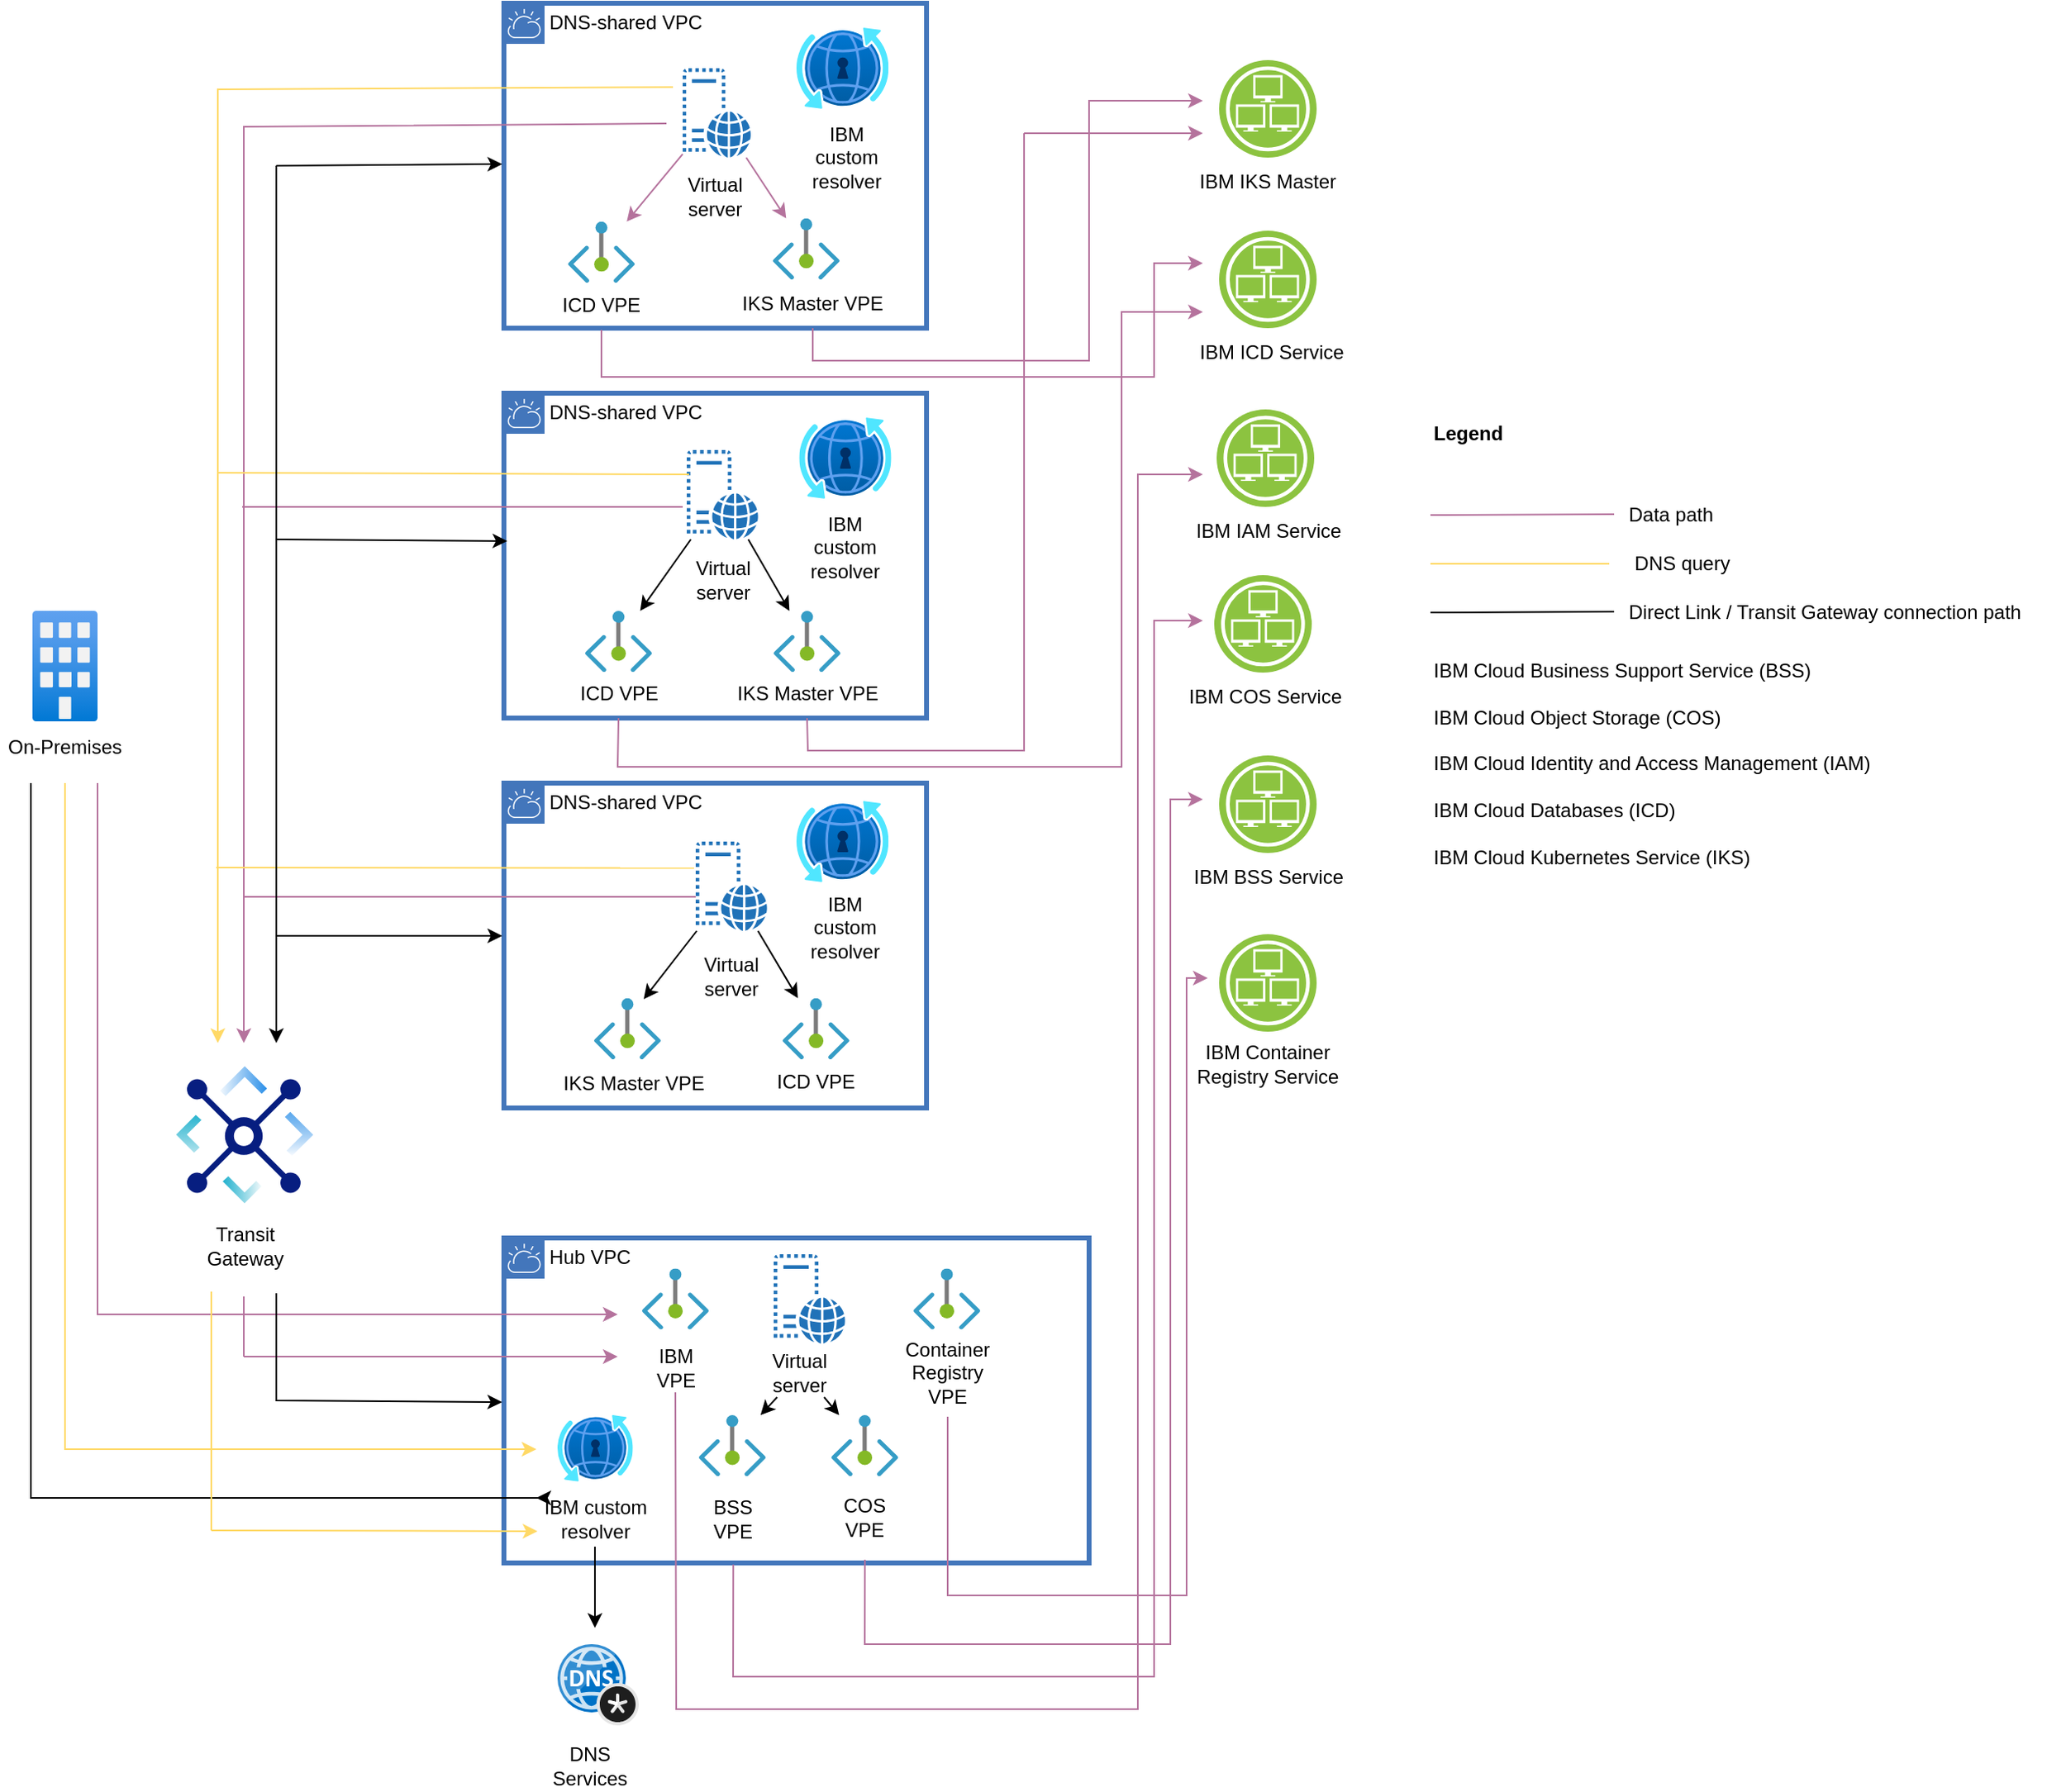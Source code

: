 <mxfile version="21.7.1" type="device">
  <diagram name="Page-1" id="3vcJqvHodvODiSUqC1Al">
    <mxGraphModel dx="1674" dy="746" grid="1" gridSize="10" guides="1" tooltips="1" connect="1" arrows="1" fold="1" page="1" pageScale="1" pageWidth="850" pageHeight="1100" math="0" shadow="0">
      <root>
        <mxCell id="0" />
        <mxCell id="1" parent="0" />
        <mxCell id="OoP7FD-r4KorU-pFO8hX-7" value="DNS-shared VPC" style="shape=mxgraph.ibm.box;prType=cloud;fontStyle=0;verticalAlign=top;align=left;spacingLeft=32;spacingTop=4;fillColor=none;rounded=0;whiteSpace=wrap;html=1;strokeColor=#4376BB;strokeWidth=3;dashed=0;container=1;spacing=-4;collapsible=0;expand=0;recursiveResize=0;" parent="1" vertex="1">
          <mxGeometry x="320" y="40" width="260" height="200" as="geometry" />
        </mxCell>
        <mxCell id="OoP7FD-r4KorU-pFO8hX-11" value="" style="sketch=0;pointerEvents=1;shadow=0;dashed=0;html=1;strokeColor=none;labelPosition=center;verticalLabelPosition=bottom;verticalAlign=top;outlineConnect=0;align=center;shape=mxgraph.office.servers.virtual_web_server;fillColor=#2072B8;" parent="OoP7FD-r4KorU-pFO8hX-7" vertex="1">
          <mxGeometry x="110" y="40" width="42" height="55" as="geometry" />
        </mxCell>
        <mxCell id="OoP7FD-r4KorU-pFO8hX-58" value="" style="image;aspect=fixed;html=1;points=[];align=center;fontSize=12;image=img/lib/azure2/networking/Private_Endpoint.svg;" parent="OoP7FD-r4KorU-pFO8hX-7" vertex="1">
          <mxGeometry x="165.5" y="132.42" width="41" height="37.58" as="geometry" />
        </mxCell>
        <mxCell id="OoP7FD-r4KorU-pFO8hX-109" style="edgeStyle=orthogonalEdgeStyle;rounded=0;orthogonalLoop=1;jettySize=auto;html=1;exitX=0.5;exitY=1;exitDx=0;exitDy=0;strokeColor=#B5739D;" parent="OoP7FD-r4KorU-pFO8hX-7" source="OoP7FD-r4KorU-pFO8hX-60" edge="1">
          <mxGeometry relative="1" as="geometry">
            <mxPoint x="430" y="60" as="targetPoint" />
            <Array as="points">
              <mxPoint x="190" y="220" />
              <mxPoint x="360" y="220" />
              <mxPoint x="360" y="60" />
            </Array>
          </mxGeometry>
        </mxCell>
        <mxCell id="OoP7FD-r4KorU-pFO8hX-60" value="IKS Master VPE" style="text;strokeColor=none;align=center;fillColor=none;html=1;verticalAlign=middle;whiteSpace=wrap;rounded=0;" parent="OoP7FD-r4KorU-pFO8hX-7" vertex="1">
          <mxGeometry x="120" y="170.0" width="140" height="30" as="geometry" />
        </mxCell>
        <mxCell id="OoP7FD-r4KorU-pFO8hX-10" value="" style="image;aspect=fixed;html=1;points=[];align=center;fontSize=12;image=img/lib/azure2/networking/DNS_Private_Resolver.svg;" parent="OoP7FD-r4KorU-pFO8hX-7" vertex="1">
          <mxGeometry x="180" y="15" width="56.66" height="50" as="geometry" />
        </mxCell>
        <mxCell id="OoP7FD-r4KorU-pFO8hX-46" value="IBM custom resolver" style="text;strokeColor=none;align=center;fillColor=none;html=1;verticalAlign=middle;whiteSpace=wrap;rounded=0;" parent="OoP7FD-r4KorU-pFO8hX-7" vertex="1">
          <mxGeometry x="181.0" y="80" width="60" height="30" as="geometry" />
        </mxCell>
        <mxCell id="OoP7FD-r4KorU-pFO8hX-59" value="" style="image;aspect=fixed;html=1;points=[];align=center;fontSize=12;image=img/lib/azure2/networking/Private_Endpoint.svg;" parent="OoP7FD-r4KorU-pFO8hX-7" vertex="1">
          <mxGeometry x="39.5" y="134.42" width="41" height="37.58" as="geometry" />
        </mxCell>
        <mxCell id="OoP7FD-r4KorU-pFO8hX-61" value="ICD VPE" style="text;strokeColor=none;align=center;fillColor=none;html=1;verticalAlign=middle;whiteSpace=wrap;rounded=0;" parent="OoP7FD-r4KorU-pFO8hX-7" vertex="1">
          <mxGeometry x="30" y="171" width="60" height="30" as="geometry" />
        </mxCell>
        <mxCell id="OoP7FD-r4KorU-pFO8hX-108" value="" style="endArrow=classic;html=1;rounded=0;strokeColor=#B5739D;" parent="OoP7FD-r4KorU-pFO8hX-7" source="OoP7FD-r4KorU-pFO8hX-11" target="OoP7FD-r4KorU-pFO8hX-59" edge="1">
          <mxGeometry width="50" height="50" relative="1" as="geometry">
            <mxPoint x="180" y="410" as="sourcePoint" />
            <mxPoint x="230" y="360" as="targetPoint" />
          </mxGeometry>
        </mxCell>
        <mxCell id="OoP7FD-r4KorU-pFO8hX-113" value="" style="endArrow=classic;html=1;rounded=0;strokeColor=#B5739D;" parent="OoP7FD-r4KorU-pFO8hX-7" source="OoP7FD-r4KorU-pFO8hX-11" target="OoP7FD-r4KorU-pFO8hX-58" edge="1">
          <mxGeometry width="50" height="50" relative="1" as="geometry">
            <mxPoint x="190" y="410" as="sourcePoint" />
            <mxPoint x="240" y="360" as="targetPoint" />
          </mxGeometry>
        </mxCell>
        <mxCell id="OoP7FD-r4KorU-pFO8hX-114" value="Virtual server" style="text;strokeColor=none;align=center;fillColor=none;html=1;verticalAlign=middle;whiteSpace=wrap;rounded=0;" parent="OoP7FD-r4KorU-pFO8hX-7" vertex="1">
          <mxGeometry x="100" y="104.42" width="60" height="30" as="geometry" />
        </mxCell>
        <mxCell id="OoP7FD-r4KorU-pFO8hX-14" value="DNS-shared VPC" style="shape=mxgraph.ibm.box;prType=cloud;fontStyle=0;verticalAlign=top;align=left;spacingLeft=32;spacingTop=4;fillColor=none;rounded=0;whiteSpace=wrap;html=1;strokeColor=#4376BB;strokeWidth=3;dashed=0;container=1;spacing=-4;collapsible=0;expand=0;recursiveResize=0;" parent="1" vertex="1">
          <mxGeometry x="320" y="280" width="260" height="200" as="geometry" />
        </mxCell>
        <mxCell id="OoP7FD-r4KorU-pFO8hX-15" value="" style="sketch=0;pointerEvents=1;shadow=0;dashed=0;html=1;strokeColor=none;labelPosition=center;verticalLabelPosition=bottom;verticalAlign=top;outlineConnect=0;align=center;shape=mxgraph.office.servers.virtual_web_server;fillColor=#2072B8;" parent="OoP7FD-r4KorU-pFO8hX-14" vertex="1">
          <mxGeometry x="112.5" y="35" width="44" height="55" as="geometry" />
        </mxCell>
        <mxCell id="OoP7FD-r4KorU-pFO8hX-16" value="" style="image;aspect=fixed;html=1;points=[];align=center;fontSize=12;image=img/lib/azure2/networking/Private_Endpoint.svg;" parent="OoP7FD-r4KorU-pFO8hX-14" vertex="1">
          <mxGeometry x="50" y="134" width="41" height="37.58" as="geometry" />
        </mxCell>
        <mxCell id="OoP7FD-r4KorU-pFO8hX-17" value="" style="image;aspect=fixed;html=1;points=[];align=center;fontSize=12;image=img/lib/azure2/networking/Private_Endpoint.svg;" parent="OoP7FD-r4KorU-pFO8hX-14" vertex="1">
          <mxGeometry x="166" y="134" width="41" height="37.58" as="geometry" />
        </mxCell>
        <mxCell id="OoP7FD-r4KorU-pFO8hX-50" value="IKS Master VPE" style="text;strokeColor=none;align=center;fillColor=none;html=1;verticalAlign=middle;whiteSpace=wrap;rounded=0;" parent="OoP7FD-r4KorU-pFO8hX-14" vertex="1">
          <mxGeometry x="116.5" y="170.0" width="140" height="30" as="geometry" />
        </mxCell>
        <mxCell id="OoP7FD-r4KorU-pFO8hX-18" value="" style="image;aspect=fixed;html=1;points=[];align=center;fontSize=12;image=img/lib/azure2/networking/DNS_Private_Resolver.svg;" parent="OoP7FD-r4KorU-pFO8hX-14" vertex="1">
          <mxGeometry x="181.67" y="15" width="56.66" height="50" as="geometry" />
        </mxCell>
        <mxCell id="OoP7FD-r4KorU-pFO8hX-47" value="IBM custom resolver" style="text;strokeColor=none;align=center;fillColor=none;html=1;verticalAlign=middle;whiteSpace=wrap;rounded=0;" parent="OoP7FD-r4KorU-pFO8hX-14" vertex="1">
          <mxGeometry x="180.0" y="80" width="60" height="30" as="geometry" />
        </mxCell>
        <mxCell id="OoP7FD-r4KorU-pFO8hX-115" value="" style="endArrow=classic;html=1;rounded=0;" parent="OoP7FD-r4KorU-pFO8hX-14" source="OoP7FD-r4KorU-pFO8hX-15" target="OoP7FD-r4KorU-pFO8hX-17" edge="1">
          <mxGeometry width="50" height="50" relative="1" as="geometry">
            <mxPoint x="280" y="130" as="sourcePoint" />
            <mxPoint x="250" y="130" as="targetPoint" />
          </mxGeometry>
        </mxCell>
        <mxCell id="OoP7FD-r4KorU-pFO8hX-117" value="" style="endArrow=classic;html=1;rounded=0;" parent="OoP7FD-r4KorU-pFO8hX-14" source="OoP7FD-r4KorU-pFO8hX-15" target="OoP7FD-r4KorU-pFO8hX-16" edge="1">
          <mxGeometry width="50" height="50" relative="1" as="geometry">
            <mxPoint x="200" y="190" as="sourcePoint" />
            <mxPoint x="250" y="140" as="targetPoint" />
          </mxGeometry>
        </mxCell>
        <mxCell id="OoP7FD-r4KorU-pFO8hX-87" value="Virtual server" style="text;strokeColor=none;align=center;fillColor=none;html=1;verticalAlign=middle;whiteSpace=wrap;rounded=0;" parent="OoP7FD-r4KorU-pFO8hX-14" vertex="1">
          <mxGeometry x="104.5" y="100" width="60" height="30" as="geometry" />
        </mxCell>
        <mxCell id="OoP7FD-r4KorU-pFO8hX-51" value="ICD VPE" style="text;strokeColor=none;align=center;fillColor=none;html=1;verticalAlign=middle;whiteSpace=wrap;rounded=0;" parent="OoP7FD-r4KorU-pFO8hX-14" vertex="1">
          <mxGeometry x="40.5" y="170" width="60" height="30" as="geometry" />
        </mxCell>
        <mxCell id="OoP7FD-r4KorU-pFO8hX-25" value="DNS-shared VPC" style="shape=mxgraph.ibm.box;prType=cloud;fontStyle=0;verticalAlign=top;align=left;spacingLeft=32;spacingTop=4;fillColor=none;rounded=0;whiteSpace=wrap;html=1;strokeColor=#4376BB;strokeWidth=3;dashed=0;container=1;spacing=-4;collapsible=0;expand=0;recursiveResize=0;" parent="1" vertex="1">
          <mxGeometry x="320" y="520" width="260" height="200" as="geometry" />
        </mxCell>
        <mxCell id="OoP7FD-r4KorU-pFO8hX-62" value="" style="image;aspect=fixed;html=1;points=[];align=center;fontSize=12;image=img/lib/azure2/networking/Private_Endpoint.svg;" parent="OoP7FD-r4KorU-pFO8hX-25" vertex="1">
          <mxGeometry x="55.5" y="132.42" width="41" height="37.58" as="geometry" />
        </mxCell>
        <mxCell id="OoP7FD-r4KorU-pFO8hX-63" value="" style="image;aspect=fixed;html=1;points=[];align=center;fontSize=12;image=img/lib/azure2/networking/Private_Endpoint.svg;" parent="OoP7FD-r4KorU-pFO8hX-25" vertex="1">
          <mxGeometry x="171.5" y="132.42" width="41" height="37.58" as="geometry" />
        </mxCell>
        <mxCell id="OoP7FD-r4KorU-pFO8hX-64" value="IKS Master VPE" style="text;strokeColor=none;align=center;fillColor=none;html=1;verticalAlign=middle;whiteSpace=wrap;rounded=0;" parent="OoP7FD-r4KorU-pFO8hX-25" vertex="1">
          <mxGeometry x="10" y="170" width="140" height="30" as="geometry" />
        </mxCell>
        <mxCell id="OoP7FD-r4KorU-pFO8hX-65" value="ICD VPE" style="text;strokeColor=none;align=center;fillColor=none;html=1;verticalAlign=middle;whiteSpace=wrap;rounded=0;" parent="OoP7FD-r4KorU-pFO8hX-25" vertex="1">
          <mxGeometry x="162" y="169" width="60" height="30" as="geometry" />
        </mxCell>
        <mxCell id="OoP7FD-r4KorU-pFO8hX-29" value="" style="image;aspect=fixed;html=1;points=[];align=center;fontSize=12;image=img/lib/azure2/networking/DNS_Private_Resolver.svg;" parent="OoP7FD-r4KorU-pFO8hX-25" vertex="1">
          <mxGeometry x="180" y="11" width="56.66" height="50" as="geometry" />
        </mxCell>
        <mxCell id="OoP7FD-r4KorU-pFO8hX-48" value="IBM custom resolver" style="text;strokeColor=none;align=center;fillColor=none;html=1;verticalAlign=middle;whiteSpace=wrap;rounded=0;" parent="OoP7FD-r4KorU-pFO8hX-25" vertex="1">
          <mxGeometry x="180.0" y="74" width="60" height="30" as="geometry" />
        </mxCell>
        <mxCell id="OoP7FD-r4KorU-pFO8hX-125" value="" style="sketch=0;pointerEvents=1;shadow=0;dashed=0;html=1;strokeColor=none;labelPosition=center;verticalLabelPosition=bottom;verticalAlign=top;outlineConnect=0;align=center;shape=mxgraph.office.servers.virtual_web_server;fillColor=#2072B8;" parent="OoP7FD-r4KorU-pFO8hX-25" vertex="1">
          <mxGeometry x="118" y="36" width="44" height="55" as="geometry" />
        </mxCell>
        <mxCell id="OoP7FD-r4KorU-pFO8hX-126" value="" style="endArrow=classic;html=1;rounded=0;entryX=0.744;entryY=0.015;entryDx=0;entryDy=0;entryPerimeter=0;" parent="OoP7FD-r4KorU-pFO8hX-25" source="OoP7FD-r4KorU-pFO8hX-125" target="OoP7FD-r4KorU-pFO8hX-62" edge="1">
          <mxGeometry width="50" height="50" relative="1" as="geometry">
            <mxPoint x="190" y="-40" as="sourcePoint" />
            <mxPoint x="240" y="-90" as="targetPoint" />
          </mxGeometry>
        </mxCell>
        <mxCell id="OoP7FD-r4KorU-pFO8hX-127" value="" style="endArrow=classic;html=1;rounded=0;" parent="OoP7FD-r4KorU-pFO8hX-25" source="OoP7FD-r4KorU-pFO8hX-125" target="OoP7FD-r4KorU-pFO8hX-63" edge="1">
          <mxGeometry width="50" height="50" relative="1" as="geometry">
            <mxPoint x="190" y="-40" as="sourcePoint" />
            <mxPoint x="240" y="-90" as="targetPoint" />
          </mxGeometry>
        </mxCell>
        <mxCell id="OoP7FD-r4KorU-pFO8hX-30" value="" style="image;aspect=fixed;perimeter=ellipsePerimeter;html=1;align=center;shadow=0;dashed=0;fontColor=#4277BB;labelBackgroundColor=default;fontSize=12;spacingTop=3;image=img/lib/ibm/vpc/TransitGateway.svg;" parent="1" vertex="1">
          <mxGeometry x="112" y="688" width="97" height="97" as="geometry" />
        </mxCell>
        <mxCell id="OoP7FD-r4KorU-pFO8hX-31" value="Hub VPC&lt;br&gt;" style="shape=mxgraph.ibm.box;prType=cloud;fontStyle=0;verticalAlign=top;align=left;spacingLeft=32;spacingTop=4;fillColor=none;rounded=0;whiteSpace=wrap;html=1;strokeColor=#4376BB;strokeWidth=3;dashed=0;container=1;spacing=-4;collapsible=0;expand=0;recursiveResize=0;" parent="1" vertex="1">
          <mxGeometry x="320" y="800" width="360" height="200" as="geometry" />
        </mxCell>
        <mxCell id="OoP7FD-r4KorU-pFO8hX-33" value="" style="image;aspect=fixed;html=1;points=[];align=center;fontSize=12;image=img/lib/azure2/networking/Private_Endpoint.svg;" parent="OoP7FD-r4KorU-pFO8hX-31" vertex="1">
          <mxGeometry x="201.5" y="109" width="41" height="37.58" as="geometry" />
        </mxCell>
        <mxCell id="OoP7FD-r4KorU-pFO8hX-34" value="" style="image;aspect=fixed;html=1;points=[];align=center;fontSize=12;image=img/lib/azure2/networking/Private_Endpoint.svg;" parent="OoP7FD-r4KorU-pFO8hX-31" vertex="1">
          <mxGeometry x="252" y="18.71" width="41" height="37.58" as="geometry" />
        </mxCell>
        <mxCell id="OoP7FD-r4KorU-pFO8hX-35" value="" style="image;aspect=fixed;html=1;points=[];align=center;fontSize=12;image=img/lib/azure2/networking/Private_Endpoint.svg;" parent="OoP7FD-r4KorU-pFO8hX-31" vertex="1">
          <mxGeometry x="85" y="18.71" width="41" height="37.58" as="geometry" />
        </mxCell>
        <mxCell id="OoP7FD-r4KorU-pFO8hX-36" value="" style="image;aspect=fixed;html=1;points=[];align=center;fontSize=12;image=img/lib/azure2/networking/Private_Endpoint.svg;" parent="OoP7FD-r4KorU-pFO8hX-31" vertex="1">
          <mxGeometry x="120" y="109" width="41" height="37.58" as="geometry" />
        </mxCell>
        <mxCell id="OoP7FD-r4KorU-pFO8hX-80" value="BSS&lt;br&gt;VPE" style="text;strokeColor=none;align=center;fillColor=none;html=1;verticalAlign=middle;whiteSpace=wrap;rounded=0;" parent="OoP7FD-r4KorU-pFO8hX-31" vertex="1">
          <mxGeometry x="110.5" y="158" width="60" height="30" as="geometry" />
        </mxCell>
        <mxCell id="OoP7FD-r4KorU-pFO8hX-81" value="IBM &lt;br&gt;VPE" style="text;strokeColor=none;align=center;fillColor=none;html=1;verticalAlign=middle;whiteSpace=wrap;rounded=0;" parent="OoP7FD-r4KorU-pFO8hX-31" vertex="1">
          <mxGeometry x="75.5" y="65" width="60" height="30" as="geometry" />
        </mxCell>
        <mxCell id="OoP7FD-r4KorU-pFO8hX-82" value="COS&lt;br&gt;VPE" style="text;strokeColor=none;align=center;fillColor=none;html=1;verticalAlign=middle;whiteSpace=wrap;rounded=0;" parent="OoP7FD-r4KorU-pFO8hX-31" vertex="1">
          <mxGeometry x="192" y="157" width="60" height="30" as="geometry" />
        </mxCell>
        <mxCell id="OoP7FD-r4KorU-pFO8hX-83" value="Container Registry VPE" style="text;strokeColor=none;align=center;fillColor=none;html=1;verticalAlign=middle;whiteSpace=wrap;rounded=0;" parent="OoP7FD-r4KorU-pFO8hX-31" vertex="1">
          <mxGeometry x="242.5" y="68" width="60" height="30" as="geometry" />
        </mxCell>
        <mxCell id="OoP7FD-r4KorU-pFO8hX-32" value="" style="sketch=0;pointerEvents=1;shadow=0;dashed=0;html=1;strokeColor=none;labelPosition=center;verticalLabelPosition=bottom;verticalAlign=top;outlineConnect=0;align=center;shape=mxgraph.office.servers.virtual_web_server;fillColor=#2072B8;" parent="OoP7FD-r4KorU-pFO8hX-31" vertex="1">
          <mxGeometry x="166" y="10" width="44" height="55" as="geometry" />
        </mxCell>
        <mxCell id="OoP7FD-r4KorU-pFO8hX-84" value="Virtual server" style="text;strokeColor=none;align=center;fillColor=none;html=1;verticalAlign=middle;whiteSpace=wrap;rounded=0;" parent="OoP7FD-r4KorU-pFO8hX-31" vertex="1">
          <mxGeometry x="152" y="68" width="60" height="30" as="geometry" />
        </mxCell>
        <mxCell id="OoP7FD-r4KorU-pFO8hX-157" value="" style="endArrow=classic;html=1;rounded=0;" parent="OoP7FD-r4KorU-pFO8hX-31" source="OoP7FD-r4KorU-pFO8hX-84" target="OoP7FD-r4KorU-pFO8hX-36" edge="1">
          <mxGeometry width="50" height="50" relative="1" as="geometry">
            <mxPoint x="190" y="-100" as="sourcePoint" />
            <mxPoint x="240" y="-150" as="targetPoint" />
          </mxGeometry>
        </mxCell>
        <mxCell id="OoP7FD-r4KorU-pFO8hX-158" value="" style="endArrow=classic;html=1;rounded=0;exitX=0.75;exitY=1;exitDx=0;exitDy=0;" parent="OoP7FD-r4KorU-pFO8hX-31" source="OoP7FD-r4KorU-pFO8hX-84" target="OoP7FD-r4KorU-pFO8hX-33" edge="1">
          <mxGeometry width="50" height="50" relative="1" as="geometry">
            <mxPoint x="190" y="-100" as="sourcePoint" />
            <mxPoint x="240" y="-150" as="targetPoint" />
          </mxGeometry>
        </mxCell>
        <mxCell id="OoP7FD-r4KorU-pFO8hX-37" value="" style="image;aspect=fixed;html=1;points=[];align=center;fontSize=12;image=img/lib/azure2/networking/DNS_Private_Resolver.svg;" parent="OoP7FD-r4KorU-pFO8hX-31" vertex="1">
          <mxGeometry x="33" y="109" width="46.33" height="40.88" as="geometry" />
        </mxCell>
        <mxCell id="OoP7FD-r4KorU-pFO8hX-49" value="IBM custom resolver" style="text;strokeColor=none;align=center;fillColor=none;html=1;verticalAlign=middle;whiteSpace=wrap;rounded=0;" parent="OoP7FD-r4KorU-pFO8hX-31" vertex="1">
          <mxGeometry x="20.66" y="158" width="71" height="30" as="geometry" />
        </mxCell>
        <mxCell id="OoP7FD-r4KorU-pFO8hX-38" value="" style="image;sketch=0;aspect=fixed;html=1;points=[];align=center;fontSize=12;image=img/lib/mscae/DNS_Private_Zones.svg;" parent="1" vertex="1">
          <mxGeometry x="353" y="1050" width="50" height="50" as="geometry" />
        </mxCell>
        <mxCell id="OoP7FD-r4KorU-pFO8hX-39" value="" style="image;aspect=fixed;html=1;points=[];align=center;fontSize=12;image=img/lib/azure2/other/Exchange_On_Premises_Access.svg;" parent="1" vertex="1">
          <mxGeometry x="30" y="414" width="40" height="68" as="geometry" />
        </mxCell>
        <mxCell id="OoP7FD-r4KorU-pFO8hX-40" value="" style="image;aspect=fixed;perimeter=ellipsePerimeter;html=1;align=center;shadow=0;dashed=0;fontColor=#4277BB;labelBackgroundColor=default;fontSize=12;spacingTop=3;image=img/lib/ibm/infrastructure/infrastructure_services.svg;" parent="1" vertex="1">
          <mxGeometry x="760" y="75" width="60" height="60" as="geometry" />
        </mxCell>
        <mxCell id="OoP7FD-r4KorU-pFO8hX-66" value="IBM IKS Master" style="text;strokeColor=none;align=center;fillColor=none;html=1;verticalAlign=middle;whiteSpace=wrap;rounded=0;" parent="1" vertex="1">
          <mxGeometry x="745" y="135" width="90" height="30" as="geometry" />
        </mxCell>
        <mxCell id="OoP7FD-r4KorU-pFO8hX-67" value="" style="image;aspect=fixed;perimeter=ellipsePerimeter;html=1;align=center;shadow=0;dashed=0;fontColor=#4277BB;labelBackgroundColor=default;fontSize=12;spacingTop=3;image=img/lib/ibm/infrastructure/infrastructure_services.svg;" parent="1" vertex="1">
          <mxGeometry x="760" y="180" width="60" height="60" as="geometry" />
        </mxCell>
        <mxCell id="OoP7FD-r4KorU-pFO8hX-68" value="IBM ICD Service" style="text;strokeColor=none;align=center;fillColor=none;html=1;verticalAlign=middle;whiteSpace=wrap;rounded=0;" parent="1" vertex="1">
          <mxGeometry x="745" y="240" width="95" height="30" as="geometry" />
        </mxCell>
        <mxCell id="OoP7FD-r4KorU-pFO8hX-69" value="" style="image;aspect=fixed;perimeter=ellipsePerimeter;html=1;align=center;shadow=0;dashed=0;fontColor=#4277BB;labelBackgroundColor=default;fontSize=12;spacingTop=3;image=img/lib/ibm/infrastructure/infrastructure_services.svg;" parent="1" vertex="1">
          <mxGeometry x="757" y="392" width="60" height="60" as="geometry" />
        </mxCell>
        <mxCell id="OoP7FD-r4KorU-pFO8hX-70" value="IBM COS Service" style="text;strokeColor=none;align=center;fillColor=none;html=1;verticalAlign=middle;whiteSpace=wrap;rounded=0;" parent="1" vertex="1">
          <mxGeometry x="731" y="452" width="115" height="30" as="geometry" />
        </mxCell>
        <mxCell id="OoP7FD-r4KorU-pFO8hX-71" value="" style="image;aspect=fixed;perimeter=ellipsePerimeter;html=1;align=center;shadow=0;dashed=0;fontColor=#4277BB;labelBackgroundColor=default;fontSize=12;spacingTop=3;image=img/lib/ibm/infrastructure/infrastructure_services.svg;" parent="1" vertex="1">
          <mxGeometry x="758.5" y="290" width="60" height="60" as="geometry" />
        </mxCell>
        <mxCell id="OoP7FD-r4KorU-pFO8hX-72" value="IBM IAM Service" style="text;strokeColor=none;align=center;fillColor=none;html=1;verticalAlign=middle;whiteSpace=wrap;rounded=0;" parent="1" vertex="1">
          <mxGeometry x="742.5" y="350" width="95" height="30" as="geometry" />
        </mxCell>
        <mxCell id="OoP7FD-r4KorU-pFO8hX-73" value="" style="image;aspect=fixed;perimeter=ellipsePerimeter;html=1;align=center;shadow=0;dashed=0;fontColor=#4277BB;labelBackgroundColor=default;fontSize=12;spacingTop=3;image=img/lib/ibm/infrastructure/infrastructure_services.svg;" parent="1" vertex="1">
          <mxGeometry x="760" y="503" width="60" height="60" as="geometry" />
        </mxCell>
        <mxCell id="OoP7FD-r4KorU-pFO8hX-74" value="IBM BSS Service" style="text;strokeColor=none;align=center;fillColor=none;html=1;verticalAlign=middle;whiteSpace=wrap;rounded=0;" parent="1" vertex="1">
          <mxGeometry x="738" y="563" width="105" height="30" as="geometry" />
        </mxCell>
        <mxCell id="OoP7FD-r4KorU-pFO8hX-75" value="" style="image;aspect=fixed;perimeter=ellipsePerimeter;html=1;align=center;shadow=0;dashed=0;fontColor=#4277BB;labelBackgroundColor=default;fontSize=12;spacingTop=3;image=img/lib/ibm/infrastructure/infrastructure_services.svg;" parent="1" vertex="1">
          <mxGeometry x="760" y="613" width="60" height="60" as="geometry" />
        </mxCell>
        <mxCell id="OoP7FD-r4KorU-pFO8hX-76" value="IBM Container Registry Service" style="text;strokeColor=none;align=center;fillColor=none;html=1;verticalAlign=middle;whiteSpace=wrap;rounded=0;" parent="1" vertex="1">
          <mxGeometry x="745" y="678" width="90" height="30" as="geometry" />
        </mxCell>
        <mxCell id="OoP7FD-r4KorU-pFO8hX-97" style="edgeStyle=orthogonalEdgeStyle;rounded=0;orthogonalLoop=1;jettySize=auto;html=1;" parent="1" edge="1">
          <mxGeometry relative="1" as="geometry">
            <mxPoint x="340" y="960" as="targetPoint" />
            <mxPoint x="29" y="520" as="sourcePoint" />
            <Array as="points">
              <mxPoint x="29" y="960" />
              <mxPoint x="341" y="960" />
            </Array>
          </mxGeometry>
        </mxCell>
        <mxCell id="OoP7FD-r4KorU-pFO8hX-98" style="edgeStyle=orthogonalEdgeStyle;rounded=0;orthogonalLoop=1;jettySize=auto;html=1;strokeColor=#FFD966;" parent="1" edge="1">
          <mxGeometry relative="1" as="geometry">
            <mxPoint x="340" y="930" as="targetPoint" />
            <mxPoint x="50" y="520" as="sourcePoint" />
            <Array as="points">
              <mxPoint x="50" y="930" />
            </Array>
          </mxGeometry>
        </mxCell>
        <mxCell id="OoP7FD-r4KorU-pFO8hX-107" style="edgeStyle=orthogonalEdgeStyle;rounded=0;orthogonalLoop=1;jettySize=auto;html=1;strokeColor=#B5739D;" parent="1" edge="1">
          <mxGeometry relative="1" as="geometry">
            <mxPoint x="390" y="847" as="targetPoint" />
            <mxPoint x="70" y="520" as="sourcePoint" />
            <Array as="points">
              <mxPoint x="70" y="847" />
            </Array>
          </mxGeometry>
        </mxCell>
        <mxCell id="OoP7FD-r4KorU-pFO8hX-77" value="On-Premises" style="text;strokeColor=none;align=center;fillColor=none;html=1;verticalAlign=middle;whiteSpace=wrap;rounded=0;" parent="1" vertex="1">
          <mxGeometry x="10" y="483" width="80" height="30" as="geometry" />
        </mxCell>
        <mxCell id="OoP7FD-r4KorU-pFO8hX-78" value="Transit Gateway" style="text;strokeColor=none;align=center;fillColor=none;html=1;verticalAlign=middle;whiteSpace=wrap;rounded=0;" parent="1" vertex="1">
          <mxGeometry x="130.5" y="790" width="60" height="30" as="geometry" />
        </mxCell>
        <mxCell id="OoP7FD-r4KorU-pFO8hX-79" value="DNS Services" style="text;strokeColor=none;align=center;fillColor=none;html=1;verticalAlign=middle;whiteSpace=wrap;rounded=0;" parent="1" vertex="1">
          <mxGeometry x="343" y="1110" width="60" height="30" as="geometry" />
        </mxCell>
        <mxCell id="OoP7FD-r4KorU-pFO8hX-112" style="edgeStyle=orthogonalEdgeStyle;rounded=0;orthogonalLoop=1;jettySize=auto;html=1;exitX=0.5;exitY=1;exitDx=0;exitDy=0;strokeColor=#B5739D;" parent="1" source="OoP7FD-r4KorU-pFO8hX-61" edge="1">
          <mxGeometry relative="1" as="geometry">
            <mxPoint x="750" y="200" as="targetPoint" />
            <mxPoint x="420" y="301" as="sourcePoint" />
            <Array as="points">
              <mxPoint x="380" y="270" />
              <mxPoint x="720" y="270" />
            </Array>
          </mxGeometry>
        </mxCell>
        <mxCell id="OoP7FD-r4KorU-pFO8hX-86" value="Virtual server" style="text;strokeColor=none;align=center;fillColor=none;html=1;verticalAlign=middle;whiteSpace=wrap;rounded=0;" parent="1" vertex="1">
          <mxGeometry x="430" y="624" width="60" height="30" as="geometry" />
        </mxCell>
        <mxCell id="OoP7FD-r4KorU-pFO8hX-128" value="" style="endArrow=classic;html=1;rounded=0;strokeColor=#FFD966;" parent="1" edge="1">
          <mxGeometry width="50" height="50" relative="1" as="geometry">
            <mxPoint x="424" y="91.581" as="sourcePoint" />
            <mxPoint x="144" y="680" as="targetPoint" />
            <Array as="points">
              <mxPoint x="144" y="93" />
            </Array>
          </mxGeometry>
        </mxCell>
        <mxCell id="OoP7FD-r4KorU-pFO8hX-129" value="" style="endArrow=classic;html=1;rounded=0;strokeColor=#B5739D;" parent="1" edge="1">
          <mxGeometry width="50" height="50" relative="1" as="geometry">
            <mxPoint x="420" y="114" as="sourcePoint" />
            <mxPoint x="160" y="680" as="targetPoint" />
            <Array as="points">
              <mxPoint x="160" y="116" />
            </Array>
          </mxGeometry>
        </mxCell>
        <mxCell id="OoP7FD-r4KorU-pFO8hX-130" value="" style="endArrow=classic;html=1;rounded=0;exitX=0.5;exitY=1;exitDx=0;exitDy=0;strokeColor=#B5739D;" parent="1" source="OoP7FD-r4KorU-pFO8hX-51" edge="1">
          <mxGeometry width="50" height="50" relative="1" as="geometry">
            <mxPoint x="510" y="400" as="sourcePoint" />
            <mxPoint x="750" y="230" as="targetPoint" />
            <Array as="points">
              <mxPoint x="390" y="510" />
              <mxPoint x="700" y="510" />
              <mxPoint x="700" y="230" />
            </Array>
          </mxGeometry>
        </mxCell>
        <mxCell id="OoP7FD-r4KorU-pFO8hX-132" value="" style="endArrow=none;html=1;rounded=0;exitX=0.5;exitY=1;exitDx=0;exitDy=0;strokeColor=#B5739D;" parent="1" source="OoP7FD-r4KorU-pFO8hX-50" edge="1">
          <mxGeometry width="50" height="50" relative="1" as="geometry">
            <mxPoint x="510" y="440" as="sourcePoint" />
            <mxPoint x="640" y="120" as="targetPoint" />
            <Array as="points">
              <mxPoint x="507" y="500" />
              <mxPoint x="590" y="500" />
              <mxPoint x="640" y="500" />
              <mxPoint x="640" y="480" />
            </Array>
          </mxGeometry>
        </mxCell>
        <mxCell id="OoP7FD-r4KorU-pFO8hX-133" value="" style="endArrow=classic;html=1;rounded=0;strokeColor=#B5739D;" parent="1" edge="1">
          <mxGeometry width="50" height="50" relative="1" as="geometry">
            <mxPoint x="640" y="120" as="sourcePoint" />
            <mxPoint x="750" y="120" as="targetPoint" />
          </mxGeometry>
        </mxCell>
        <mxCell id="OoP7FD-r4KorU-pFO8hX-136" value="" style="endArrow=classic;html=1;rounded=0;exitX=0.5;exitY=1;exitDx=0;exitDy=0;strokeColor=#B5739D;" parent="1" source="OoP7FD-r4KorU-pFO8hX-81" edge="1">
          <mxGeometry width="50" height="50" relative="1" as="geometry">
            <mxPoint x="510" y="830" as="sourcePoint" />
            <mxPoint x="750" y="330" as="targetPoint" />
            <Array as="points">
              <mxPoint x="426" y="1090" />
              <mxPoint x="710" y="1090" />
              <mxPoint x="710" y="330" />
            </Array>
          </mxGeometry>
        </mxCell>
        <mxCell id="OoP7FD-r4KorU-pFO8hX-137" value="" style="endArrow=classic;html=1;rounded=0;exitX=0.392;exitY=1.005;exitDx=0;exitDy=0;exitPerimeter=0;strokeColor=#B5739D;" parent="1" source="OoP7FD-r4KorU-pFO8hX-31" edge="1">
          <mxGeometry width="50" height="50" relative="1" as="geometry">
            <mxPoint x="510" y="780" as="sourcePoint" />
            <mxPoint x="750" y="420" as="targetPoint" />
            <Array as="points">
              <mxPoint x="461" y="1070" />
              <mxPoint x="720" y="1070" />
              <mxPoint x="720" y="420" />
            </Array>
          </mxGeometry>
        </mxCell>
        <mxCell id="OoP7FD-r4KorU-pFO8hX-138" value="" style="endArrow=classic;html=1;rounded=0;exitX=0.617;exitY=0.99;exitDx=0;exitDy=0;exitPerimeter=0;strokeColor=#B5739D;" parent="1" source="OoP7FD-r4KorU-pFO8hX-31" edge="1">
          <mxGeometry width="50" height="50" relative="1" as="geometry">
            <mxPoint x="510" y="650" as="sourcePoint" />
            <mxPoint x="750" y="530" as="targetPoint" />
            <Array as="points">
              <mxPoint x="542" y="1050" />
              <mxPoint x="730" y="1050" />
              <mxPoint x="730" y="530" />
            </Array>
          </mxGeometry>
        </mxCell>
        <mxCell id="OoP7FD-r4KorU-pFO8hX-139" value="" style="endArrow=classic;html=1;rounded=0;strokeColor=#B5739D;" parent="1" edge="1">
          <mxGeometry width="50" height="50" relative="1" as="geometry">
            <mxPoint x="593" y="910" as="sourcePoint" />
            <mxPoint x="753" y="640" as="targetPoint" />
            <Array as="points">
              <mxPoint x="593" y="1020" />
              <mxPoint x="740" y="1020" />
              <mxPoint x="740" y="640" />
            </Array>
          </mxGeometry>
        </mxCell>
        <mxCell id="OoP7FD-r4KorU-pFO8hX-140" value="" style="endArrow=none;html=1;rounded=0;strokeColor=#FFD966;" parent="1" edge="1">
          <mxGeometry width="50" height="50" relative="1" as="geometry">
            <mxPoint x="144" y="329" as="sourcePoint" />
            <mxPoint x="434" y="330" as="targetPoint" />
          </mxGeometry>
        </mxCell>
        <mxCell id="OoP7FD-r4KorU-pFO8hX-141" value="" style="endArrow=none;html=1;rounded=0;strokeColor=#B5739D;" parent="1" edge="1">
          <mxGeometry width="50" height="50" relative="1" as="geometry">
            <mxPoint x="159" y="350" as="sourcePoint" />
            <mxPoint x="430" y="350" as="targetPoint" />
            <Array as="points" />
          </mxGeometry>
        </mxCell>
        <mxCell id="OoP7FD-r4KorU-pFO8hX-143" value="" style="endArrow=none;html=1;rounded=0;strokeColor=#FFD966;" parent="1" edge="1">
          <mxGeometry width="50" height="50" relative="1" as="geometry">
            <mxPoint x="143" y="572" as="sourcePoint" />
            <mxPoint x="437" y="572.256" as="targetPoint" />
          </mxGeometry>
        </mxCell>
        <mxCell id="OoP7FD-r4KorU-pFO8hX-144" value="" style="endArrow=none;html=1;rounded=0;strokeColor=#B5739D;" parent="1" edge="1">
          <mxGeometry width="50" height="50" relative="1" as="geometry">
            <mxPoint x="160" y="590" as="sourcePoint" />
            <mxPoint x="438" y="590" as="targetPoint" />
          </mxGeometry>
        </mxCell>
        <mxCell id="OoP7FD-r4KorU-pFO8hX-146" value="" style="endArrow=classic;html=1;rounded=0;" parent="1" edge="1">
          <mxGeometry width="50" height="50" relative="1" as="geometry">
            <mxPoint x="180" y="140" as="sourcePoint" />
            <mxPoint x="180" y="680" as="targetPoint" />
          </mxGeometry>
        </mxCell>
        <mxCell id="OoP7FD-r4KorU-pFO8hX-147" value="" style="endArrow=classic;html=1;rounded=0;entryX=-0.004;entryY=0.495;entryDx=0;entryDy=0;entryPerimeter=0;" parent="1" target="OoP7FD-r4KorU-pFO8hX-7" edge="1">
          <mxGeometry width="50" height="50" relative="1" as="geometry">
            <mxPoint x="180" y="140" as="sourcePoint" />
            <mxPoint x="560" y="430" as="targetPoint" />
          </mxGeometry>
        </mxCell>
        <mxCell id="OoP7FD-r4KorU-pFO8hX-148" value="" style="endArrow=classic;html=1;rounded=0;entryX=0.008;entryY=0.455;entryDx=0;entryDy=0;entryPerimeter=0;" parent="1" target="OoP7FD-r4KorU-pFO8hX-14" edge="1">
          <mxGeometry width="50" height="50" relative="1" as="geometry">
            <mxPoint x="180" y="370" as="sourcePoint" />
            <mxPoint x="560" y="430" as="targetPoint" />
          </mxGeometry>
        </mxCell>
        <mxCell id="OoP7FD-r4KorU-pFO8hX-149" value="" style="endArrow=classic;html=1;rounded=0;entryX=-0.004;entryY=0.5;entryDx=0;entryDy=0;entryPerimeter=0;" parent="1" edge="1">
          <mxGeometry width="50" height="50" relative="1" as="geometry">
            <mxPoint x="180" y="614" as="sourcePoint" />
            <mxPoint x="318.96" y="614" as="targetPoint" />
          </mxGeometry>
        </mxCell>
        <mxCell id="OoP7FD-r4KorU-pFO8hX-151" value="" style="endArrow=none;html=1;rounded=0;strokeColor=#FFD966;" parent="1" edge="1">
          <mxGeometry width="50" height="50" relative="1" as="geometry">
            <mxPoint x="140" y="980" as="sourcePoint" />
            <mxPoint x="140" y="833" as="targetPoint" />
          </mxGeometry>
        </mxCell>
        <mxCell id="OoP7FD-r4KorU-pFO8hX-152" value="" style="endArrow=classic;html=1;rounded=0;strokeColor=#FFD966;entryX=0;entryY=0.75;entryDx=0;entryDy=0;" parent="1" target="OoP7FD-r4KorU-pFO8hX-49" edge="1">
          <mxGeometry width="50" height="50" relative="1" as="geometry">
            <mxPoint x="140" y="980" as="sourcePoint" />
            <mxPoint x="240" y="1010" as="targetPoint" />
          </mxGeometry>
        </mxCell>
        <mxCell id="OoP7FD-r4KorU-pFO8hX-153" value="" style="endArrow=none;html=1;rounded=0;strokeColor=#B5739D;" parent="1" edge="1">
          <mxGeometry width="50" height="50" relative="1" as="geometry">
            <mxPoint x="160" y="836" as="sourcePoint" />
            <mxPoint x="160" y="873" as="targetPoint" />
          </mxGeometry>
        </mxCell>
        <mxCell id="OoP7FD-r4KorU-pFO8hX-154" value="" style="endArrow=classic;html=1;rounded=0;strokeColor=#B5739D;" parent="1" edge="1">
          <mxGeometry width="50" height="50" relative="1" as="geometry">
            <mxPoint x="160" y="873" as="sourcePoint" />
            <mxPoint x="390" y="873" as="targetPoint" />
          </mxGeometry>
        </mxCell>
        <mxCell id="OoP7FD-r4KorU-pFO8hX-155" value="" style="endArrow=classic;html=1;rounded=0;entryX=-0.003;entryY=0.505;entryDx=0;entryDy=0;entryPerimeter=0;" parent="1" target="OoP7FD-r4KorU-pFO8hX-31" edge="1">
          <mxGeometry width="50" height="50" relative="1" as="geometry">
            <mxPoint x="180" y="834" as="sourcePoint" />
            <mxPoint x="316.04" y="881" as="targetPoint" />
            <Array as="points">
              <mxPoint x="180" y="900" />
            </Array>
          </mxGeometry>
        </mxCell>
        <mxCell id="WBEsngWCBf7xGp5zz9RN-1" value="" style="endArrow=classic;html=1;rounded=0;" parent="1" edge="1">
          <mxGeometry width="50" height="50" relative="1" as="geometry">
            <mxPoint x="376" y="990" as="sourcePoint" />
            <mxPoint x="376" y="1040" as="targetPoint" />
          </mxGeometry>
        </mxCell>
        <mxCell id="OoP7FD-r4KorU-pFO8hX-163" value="" style="endArrow=none;html=1;rounded=0;strokeColor=#B5739D;" parent="1" edge="1">
          <mxGeometry width="50" height="50" relative="1" as="geometry">
            <mxPoint x="890" y="355" as="sourcePoint" />
            <mxPoint x="1003" y="354.5" as="targetPoint" />
          </mxGeometry>
        </mxCell>
        <mxCell id="4nj1p8xolts54j1RJy8P-5" value="" style="group" parent="1" vertex="1" connectable="0">
          <mxGeometry x="890" y="290" width="390" height="203" as="geometry" />
        </mxCell>
        <mxCell id="OoP7FD-r4KorU-pFO8hX-162" value="" style="endArrow=none;html=1;rounded=0;" parent="4nj1p8xolts54j1RJy8P-5" edge="1">
          <mxGeometry width="50" height="50" relative="1" as="geometry">
            <mxPoint y="125" as="sourcePoint" />
            <mxPoint x="113" y="124.5" as="targetPoint" />
          </mxGeometry>
        </mxCell>
        <mxCell id="OoP7FD-r4KorU-pFO8hX-164" value="" style="endArrow=none;html=1;rounded=0;strokeColor=#FFD966;" parent="4nj1p8xolts54j1RJy8P-5" edge="1">
          <mxGeometry width="50" height="50" relative="1" as="geometry">
            <mxPoint y="95" as="sourcePoint" />
            <mxPoint x="110" y="95" as="targetPoint" />
          </mxGeometry>
        </mxCell>
        <mxCell id="mAz2V1ivWhlV0xTh-bx7-4" value="&lt;b&gt;Legend&lt;/b&gt;" style="text;strokeColor=none;align=left;fillColor=none;html=1;verticalAlign=middle;whiteSpace=wrap;rounded=0;" parent="4nj1p8xolts54j1RJy8P-5" vertex="1">
          <mxGeometry width="60" height="30" as="geometry" />
        </mxCell>
        <mxCell id="4nj1p8xolts54j1RJy8P-7" value="" style="group;align=left;" parent="4nj1p8xolts54j1RJy8P-5" vertex="1" connectable="0">
          <mxGeometry x="120" y="50" width="250" height="90" as="geometry" />
        </mxCell>
        <mxCell id="OoP7FD-r4KorU-pFO8hX-165" value="Data path" style="text;strokeColor=none;align=left;fillColor=none;html=1;verticalAlign=middle;whiteSpace=wrap;rounded=0;" parent="4nj1p8xolts54j1RJy8P-7" vertex="1">
          <mxGeometry width="60" height="30" as="geometry" />
        </mxCell>
        <mxCell id="OoP7FD-r4KorU-pFO8hX-167" value="Direct Link / Transit Gateway connection path" style="text;strokeColor=none;align=left;fillColor=none;html=1;verticalAlign=middle;whiteSpace=wrap;rounded=0;" parent="4nj1p8xolts54j1RJy8P-7" vertex="1">
          <mxGeometry y="60" width="250" height="30" as="geometry" />
        </mxCell>
        <mxCell id="4nj1p8xolts54j1RJy8P-10" value="DNS query" style="text;strokeColor=none;align=center;fillColor=none;html=1;verticalAlign=middle;whiteSpace=wrap;rounded=0;" parent="4nj1p8xolts54j1RJy8P-7" vertex="1">
          <mxGeometry y="30" width="70" height="30" as="geometry" />
        </mxCell>
        <mxCell id="4nj1p8xolts54j1RJy8P-1" value="&lt;div align=&quot;left&quot;&gt;IBM Cloud Business Support Service (BSS)&lt;br&gt;&lt;br&gt;IBM Cloud Object Storage (COS)&lt;br&gt;&lt;br&gt;IBM Cloud Identity and Access Management (IAM)&lt;br&gt;&lt;br&gt;IBM Cloud Databases (ICD)&lt;br&gt;&lt;br&gt;IBM Cloud Kubernetes Service (IKS)&lt;br&gt;&lt;/div&gt;" style="text;strokeColor=none;align=left;fillColor=none;html=1;verticalAlign=middle;whiteSpace=wrap;rounded=0;" parent="1" vertex="1">
          <mxGeometry x="890" y="493" width="390" height="30" as="geometry" />
        </mxCell>
      </root>
    </mxGraphModel>
  </diagram>
</mxfile>
